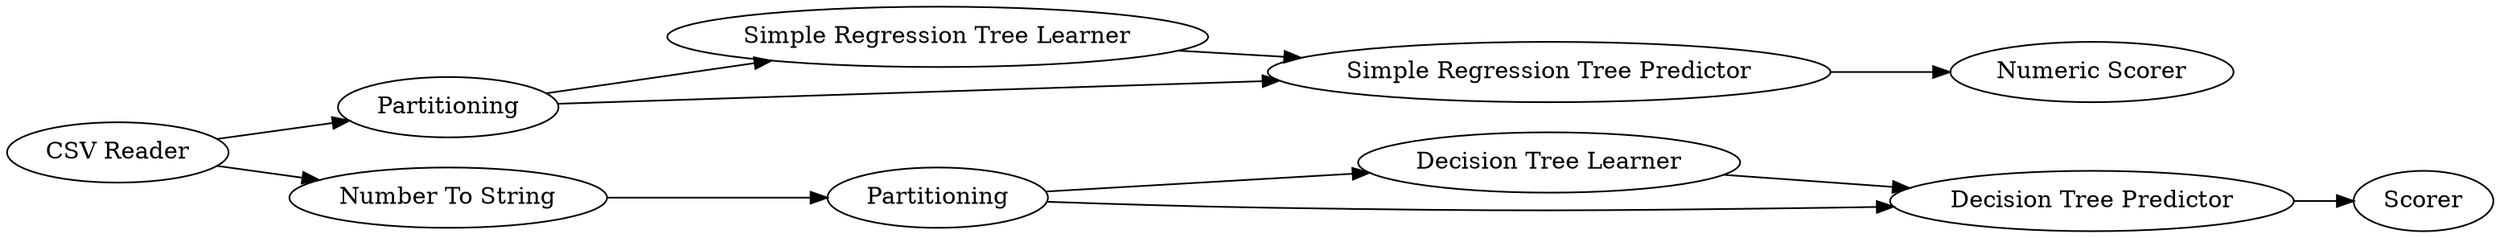 digraph {
	"-1323973242695610906_1" [label="CSV Reader"]
	"-1323973242695610906_2" [label="Simple Regression Tree Learner"]
	"-1323973242695610906_4" [label=Partitioning]
	"-1323973242695610906_8" [label="Decision Tree Learner"]
	"-1323973242695610906_10" [label="Number To String"]
	"-1323973242695610906_12" [label=Partitioning]
	"-1323973242695610906_3" [label="Simple Regression Tree Predictor"]
	"-1323973242695610906_5" [label="Numeric Scorer"]
	"-1323973242695610906_11" [label=Scorer]
	"-1323973242695610906_9" [label="Decision Tree Predictor"]
	"-1323973242695610906_1" -> "-1323973242695610906_4"
	"-1323973242695610906_12" -> "-1323973242695610906_8"
	"-1323973242695610906_12" -> "-1323973242695610906_9"
	"-1323973242695610906_10" -> "-1323973242695610906_12"
	"-1323973242695610906_8" -> "-1323973242695610906_9"
	"-1323973242695610906_1" -> "-1323973242695610906_10"
	"-1323973242695610906_3" -> "-1323973242695610906_5"
	"-1323973242695610906_4" -> "-1323973242695610906_2"
	"-1323973242695610906_9" -> "-1323973242695610906_11"
	"-1323973242695610906_2" -> "-1323973242695610906_3"
	"-1323973242695610906_4" -> "-1323973242695610906_3"
	rankdir=LR
}
